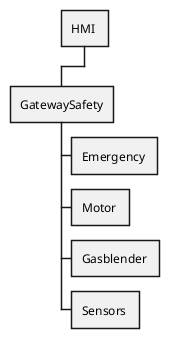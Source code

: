 @startwbs UpdateHirachie
* HMI 
** GatewaySafety
*** Emergency 
*** Motor 
*** Gasblender 
*** Sensors 
@endwbs
